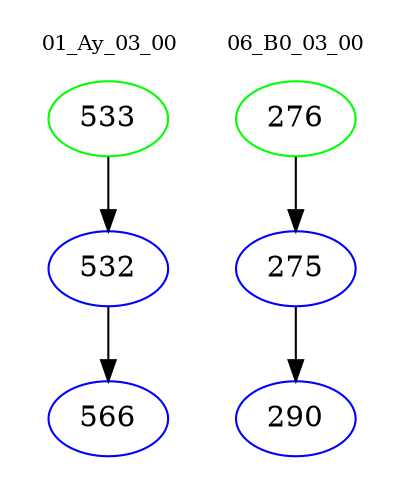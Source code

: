 digraph{
subgraph cluster_0 {
color = white
label = "01_Ay_03_00";
fontsize=10;
T0_533 [label="533", color="green"]
T0_533 -> T0_532 [color="black"]
T0_532 [label="532", color="blue"]
T0_532 -> T0_566 [color="black"]
T0_566 [label="566", color="blue"]
}
subgraph cluster_1 {
color = white
label = "06_B0_03_00";
fontsize=10;
T1_276 [label="276", color="green"]
T1_276 -> T1_275 [color="black"]
T1_275 [label="275", color="blue"]
T1_275 -> T1_290 [color="black"]
T1_290 [label="290", color="blue"]
}
}
